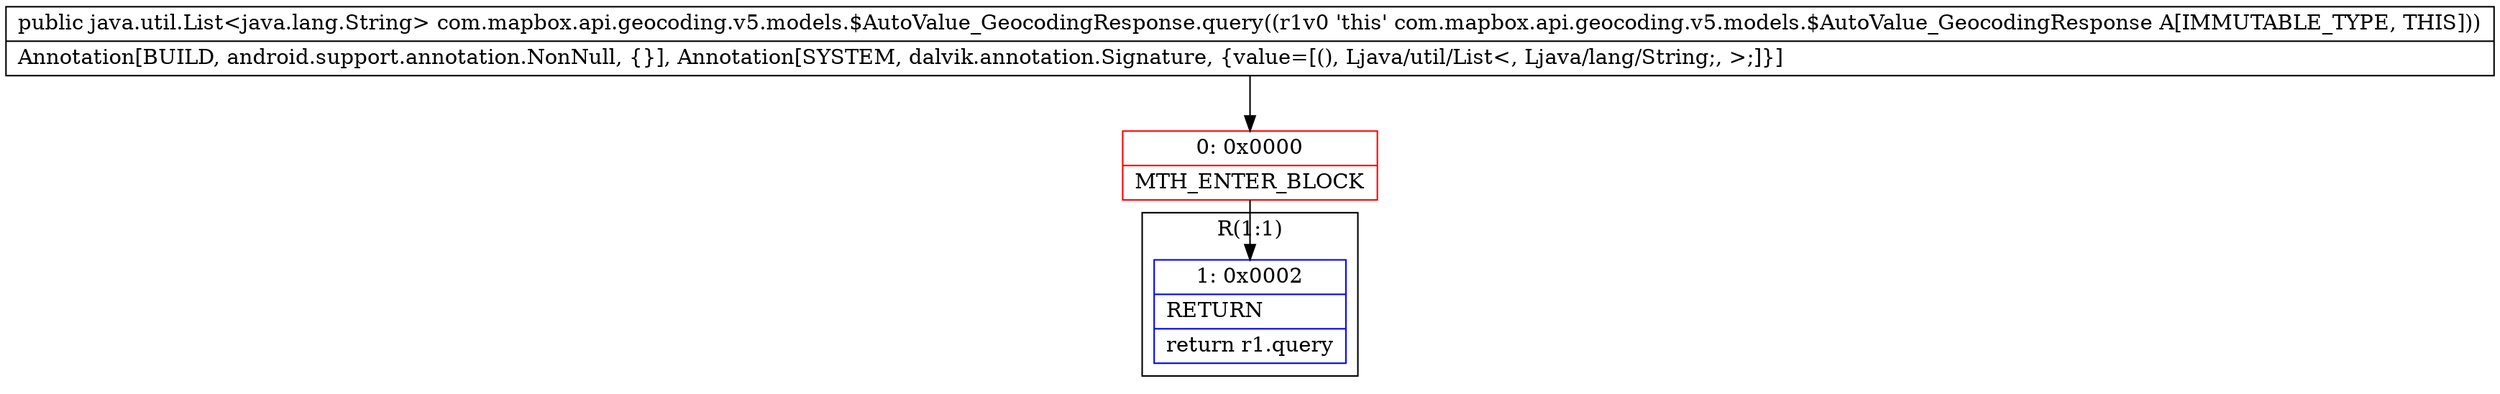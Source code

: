 digraph "CFG forcom.mapbox.api.geocoding.v5.models.$AutoValue_GeocodingResponse.query()Ljava\/util\/List;" {
subgraph cluster_Region_1656645796 {
label = "R(1:1)";
node [shape=record,color=blue];
Node_1 [shape=record,label="{1\:\ 0x0002|RETURN\l|return r1.query\l}"];
}
Node_0 [shape=record,color=red,label="{0\:\ 0x0000|MTH_ENTER_BLOCK\l}"];
MethodNode[shape=record,label="{public java.util.List\<java.lang.String\> com.mapbox.api.geocoding.v5.models.$AutoValue_GeocodingResponse.query((r1v0 'this' com.mapbox.api.geocoding.v5.models.$AutoValue_GeocodingResponse A[IMMUTABLE_TYPE, THIS]))  | Annotation[BUILD, android.support.annotation.NonNull, \{\}], Annotation[SYSTEM, dalvik.annotation.Signature, \{value=[(), Ljava\/util\/List\<, Ljava\/lang\/String;, \>;]\}]\l}"];
MethodNode -> Node_0;
Node_0 -> Node_1;
}

